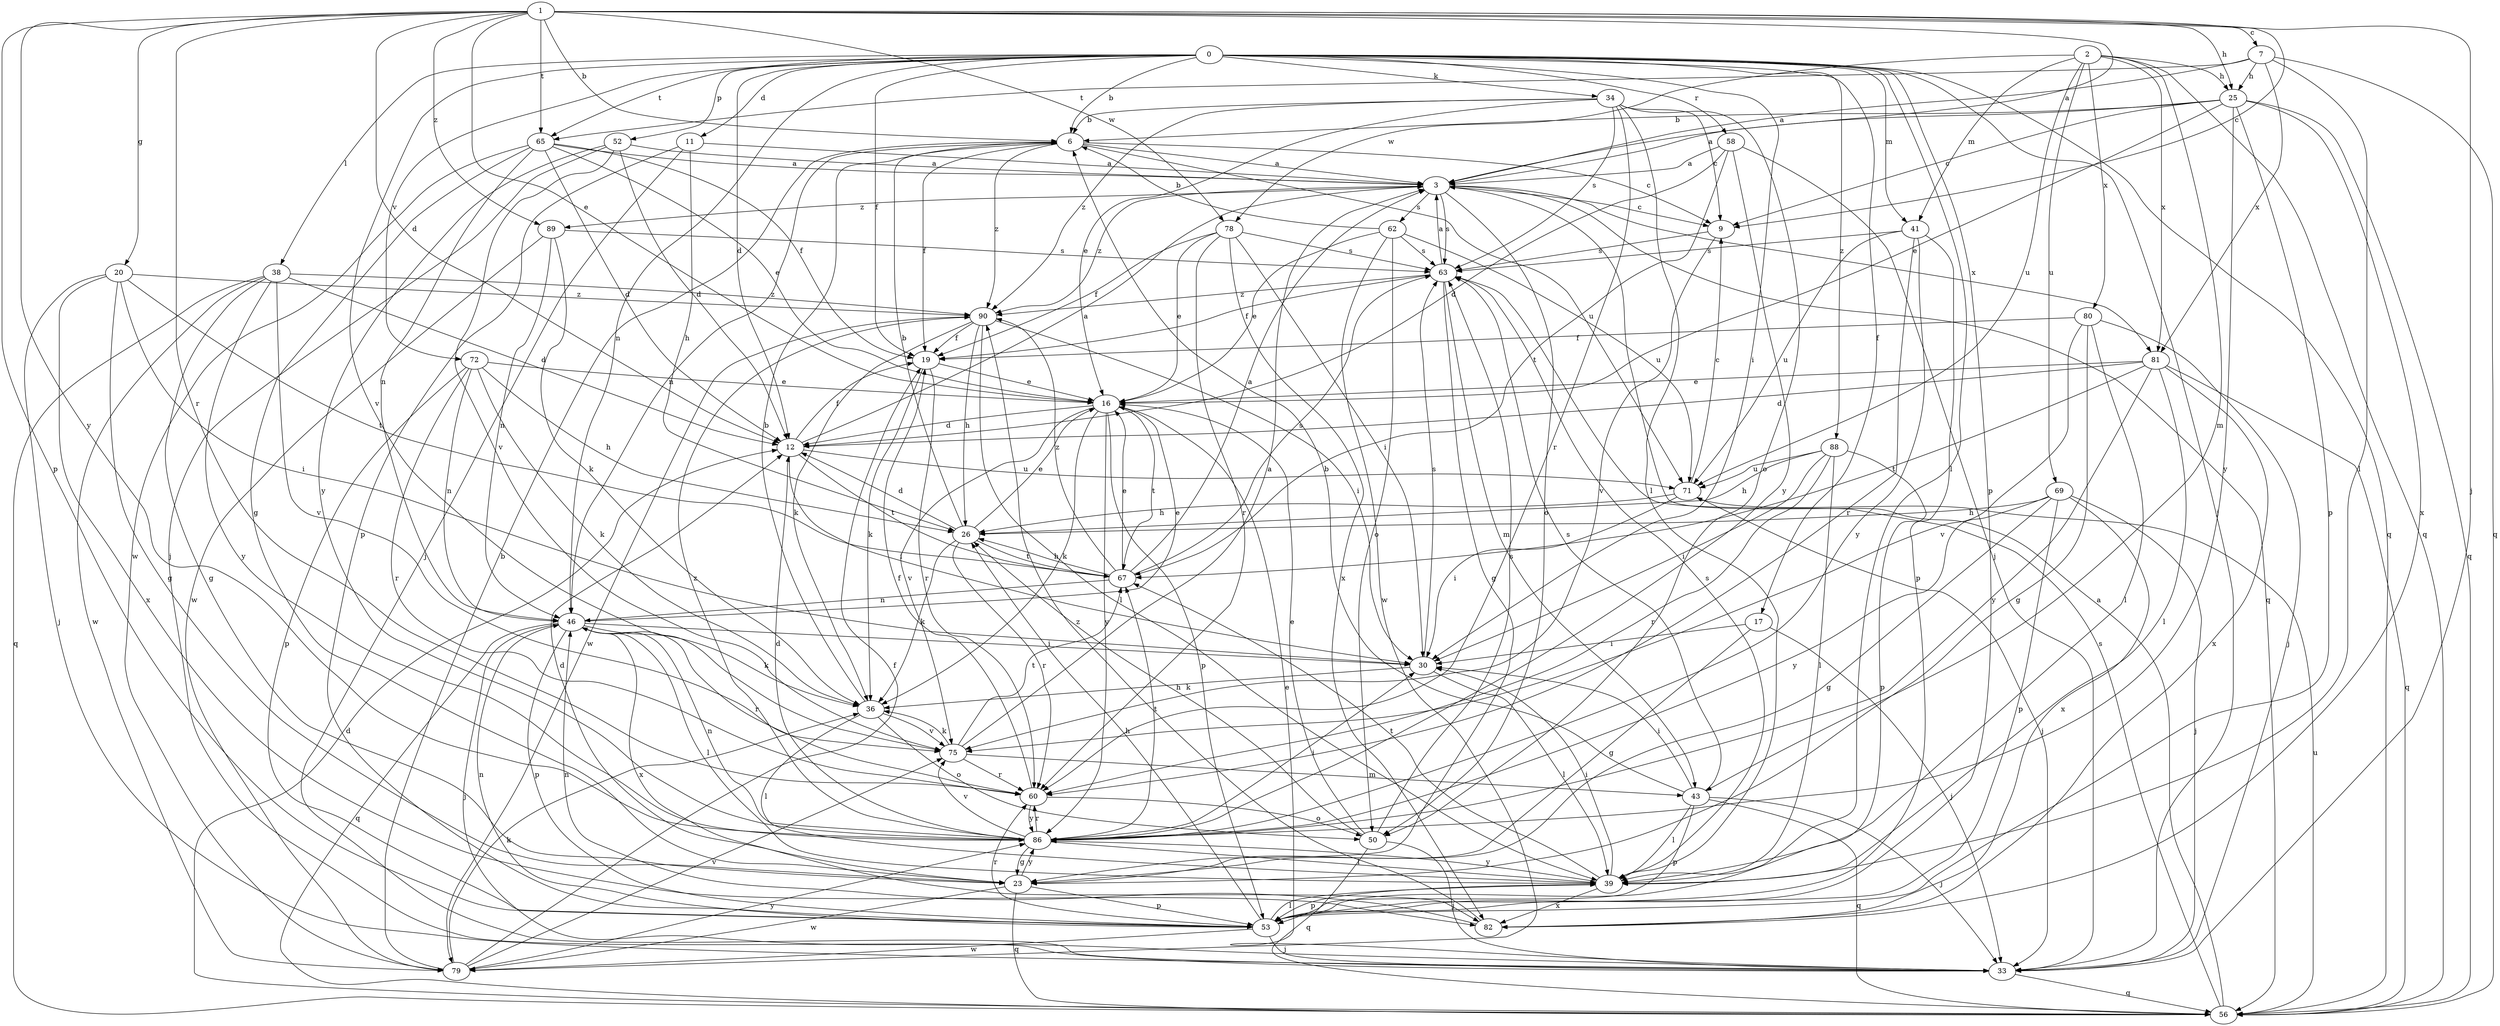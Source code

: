 strict digraph  {
0;
1;
2;
3;
6;
7;
9;
11;
12;
16;
17;
19;
20;
23;
25;
26;
30;
33;
34;
36;
38;
39;
41;
43;
46;
50;
52;
53;
56;
58;
60;
62;
63;
65;
67;
69;
71;
72;
75;
78;
79;
80;
81;
82;
86;
88;
89;
90;
0 -> 6  [label=b];
0 -> 11  [label=d];
0 -> 12  [label=d];
0 -> 17  [label=f];
0 -> 19  [label=f];
0 -> 30  [label=i];
0 -> 33  [label=j];
0 -> 34  [label=k];
0 -> 38  [label=l];
0 -> 39  [label=l];
0 -> 41  [label=m];
0 -> 46  [label=n];
0 -> 52  [label=p];
0 -> 53  [label=p];
0 -> 56  [label=q];
0 -> 58  [label=r];
0 -> 65  [label=t];
0 -> 72  [label=v];
0 -> 75  [label=v];
0 -> 88  [label=z];
1 -> 3  [label=a];
1 -> 6  [label=b];
1 -> 7  [label=c];
1 -> 9  [label=c];
1 -> 12  [label=d];
1 -> 16  [label=e];
1 -> 20  [label=g];
1 -> 25  [label=h];
1 -> 33  [label=j];
1 -> 53  [label=p];
1 -> 60  [label=r];
1 -> 65  [label=t];
1 -> 78  [label=w];
1 -> 86  [label=y];
1 -> 89  [label=z];
2 -> 25  [label=h];
2 -> 41  [label=m];
2 -> 43  [label=m];
2 -> 56  [label=q];
2 -> 69  [label=u];
2 -> 71  [label=u];
2 -> 78  [label=w];
2 -> 80  [label=x];
2 -> 81  [label=x];
3 -> 9  [label=c];
3 -> 50  [label=o];
3 -> 56  [label=q];
3 -> 62  [label=s];
3 -> 63  [label=s];
3 -> 81  [label=x];
3 -> 89  [label=z];
3 -> 90  [label=z];
6 -> 3  [label=a];
6 -> 9  [label=c];
6 -> 19  [label=f];
6 -> 46  [label=n];
6 -> 71  [label=u];
6 -> 90  [label=z];
7 -> 3  [label=a];
7 -> 25  [label=h];
7 -> 39  [label=l];
7 -> 56  [label=q];
7 -> 65  [label=t];
7 -> 81  [label=x];
9 -> 63  [label=s];
9 -> 75  [label=v];
11 -> 3  [label=a];
11 -> 26  [label=h];
11 -> 33  [label=j];
11 -> 53  [label=p];
12 -> 3  [label=a];
12 -> 19  [label=f];
12 -> 30  [label=i];
12 -> 67  [label=t];
12 -> 71  [label=u];
16 -> 12  [label=d];
16 -> 36  [label=k];
16 -> 53  [label=p];
16 -> 67  [label=t];
16 -> 75  [label=v];
16 -> 86  [label=y];
17 -> 23  [label=g];
17 -> 30  [label=i];
17 -> 33  [label=j];
19 -> 16  [label=e];
19 -> 36  [label=k];
19 -> 60  [label=r];
20 -> 23  [label=g];
20 -> 30  [label=i];
20 -> 33  [label=j];
20 -> 67  [label=t];
20 -> 82  [label=x];
20 -> 90  [label=z];
23 -> 12  [label=d];
23 -> 53  [label=p];
23 -> 56  [label=q];
23 -> 79  [label=w];
23 -> 86  [label=y];
25 -> 3  [label=a];
25 -> 6  [label=b];
25 -> 9  [label=c];
25 -> 16  [label=e];
25 -> 53  [label=p];
25 -> 56  [label=q];
25 -> 82  [label=x];
25 -> 86  [label=y];
26 -> 6  [label=b];
26 -> 12  [label=d];
26 -> 16  [label=e];
26 -> 36  [label=k];
26 -> 60  [label=r];
26 -> 67  [label=t];
30 -> 36  [label=k];
30 -> 39  [label=l];
30 -> 63  [label=s];
33 -> 16  [label=e];
33 -> 56  [label=q];
34 -> 6  [label=b];
34 -> 9  [label=c];
34 -> 16  [label=e];
34 -> 39  [label=l];
34 -> 50  [label=o];
34 -> 60  [label=r];
34 -> 63  [label=s];
34 -> 90  [label=z];
36 -> 6  [label=b];
36 -> 39  [label=l];
36 -> 50  [label=o];
36 -> 75  [label=v];
38 -> 12  [label=d];
38 -> 23  [label=g];
38 -> 56  [label=q];
38 -> 75  [label=v];
38 -> 79  [label=w];
38 -> 86  [label=y];
38 -> 90  [label=z];
39 -> 30  [label=i];
39 -> 53  [label=p];
39 -> 63  [label=s];
39 -> 67  [label=t];
39 -> 82  [label=x];
39 -> 86  [label=y];
41 -> 53  [label=p];
41 -> 60  [label=r];
41 -> 63  [label=s];
41 -> 71  [label=u];
41 -> 86  [label=y];
43 -> 6  [label=b];
43 -> 30  [label=i];
43 -> 33  [label=j];
43 -> 39  [label=l];
43 -> 53  [label=p];
43 -> 56  [label=q];
43 -> 63  [label=s];
46 -> 16  [label=e];
46 -> 30  [label=i];
46 -> 33  [label=j];
46 -> 36  [label=k];
46 -> 39  [label=l];
46 -> 53  [label=p];
46 -> 56  [label=q];
46 -> 60  [label=r];
46 -> 82  [label=x];
50 -> 16  [label=e];
50 -> 26  [label=h];
50 -> 33  [label=j];
50 -> 56  [label=q];
50 -> 63  [label=s];
52 -> 3  [label=a];
52 -> 12  [label=d];
52 -> 33  [label=j];
52 -> 75  [label=v];
52 -> 86  [label=y];
53 -> 26  [label=h];
53 -> 33  [label=j];
53 -> 39  [label=l];
53 -> 46  [label=n];
53 -> 60  [label=r];
53 -> 79  [label=w];
56 -> 3  [label=a];
56 -> 12  [label=d];
56 -> 63  [label=s];
56 -> 71  [label=u];
58 -> 3  [label=a];
58 -> 12  [label=d];
58 -> 33  [label=j];
58 -> 67  [label=t];
58 -> 86  [label=y];
60 -> 19  [label=f];
60 -> 50  [label=o];
60 -> 86  [label=y];
62 -> 6  [label=b];
62 -> 16  [label=e];
62 -> 50  [label=o];
62 -> 63  [label=s];
62 -> 71  [label=u];
62 -> 79  [label=w];
63 -> 3  [label=a];
63 -> 19  [label=f];
63 -> 23  [label=g];
63 -> 43  [label=m];
63 -> 90  [label=z];
65 -> 3  [label=a];
65 -> 12  [label=d];
65 -> 16  [label=e];
65 -> 19  [label=f];
65 -> 23  [label=g];
65 -> 46  [label=n];
65 -> 79  [label=w];
67 -> 3  [label=a];
67 -> 16  [label=e];
67 -> 26  [label=h];
67 -> 46  [label=n];
67 -> 63  [label=s];
67 -> 90  [label=z];
69 -> 23  [label=g];
69 -> 26  [label=h];
69 -> 33  [label=j];
69 -> 53  [label=p];
69 -> 82  [label=x];
69 -> 86  [label=y];
71 -> 9  [label=c];
71 -> 26  [label=h];
71 -> 30  [label=i];
71 -> 33  [label=j];
72 -> 16  [label=e];
72 -> 26  [label=h];
72 -> 36  [label=k];
72 -> 46  [label=n];
72 -> 53  [label=p];
72 -> 60  [label=r];
75 -> 3  [label=a];
75 -> 36  [label=k];
75 -> 43  [label=m];
75 -> 60  [label=r];
75 -> 67  [label=t];
78 -> 16  [label=e];
78 -> 19  [label=f];
78 -> 30  [label=i];
78 -> 60  [label=r];
78 -> 63  [label=s];
78 -> 82  [label=x];
79 -> 6  [label=b];
79 -> 19  [label=f];
79 -> 36  [label=k];
79 -> 75  [label=v];
79 -> 86  [label=y];
80 -> 19  [label=f];
80 -> 23  [label=g];
80 -> 33  [label=j];
80 -> 39  [label=l];
80 -> 75  [label=v];
81 -> 12  [label=d];
81 -> 16  [label=e];
81 -> 39  [label=l];
81 -> 56  [label=q];
81 -> 67  [label=t];
81 -> 82  [label=x];
81 -> 86  [label=y];
82 -> 46  [label=n];
82 -> 90  [label=z];
86 -> 12  [label=d];
86 -> 23  [label=g];
86 -> 30  [label=i];
86 -> 39  [label=l];
86 -> 46  [label=n];
86 -> 60  [label=r];
86 -> 67  [label=t];
86 -> 75  [label=v];
86 -> 90  [label=z];
88 -> 26  [label=h];
88 -> 30  [label=i];
88 -> 39  [label=l];
88 -> 53  [label=p];
88 -> 60  [label=r];
88 -> 71  [label=u];
89 -> 36  [label=k];
89 -> 46  [label=n];
89 -> 63  [label=s];
89 -> 79  [label=w];
90 -> 19  [label=f];
90 -> 26  [label=h];
90 -> 30  [label=i];
90 -> 36  [label=k];
90 -> 39  [label=l];
90 -> 79  [label=w];
}
